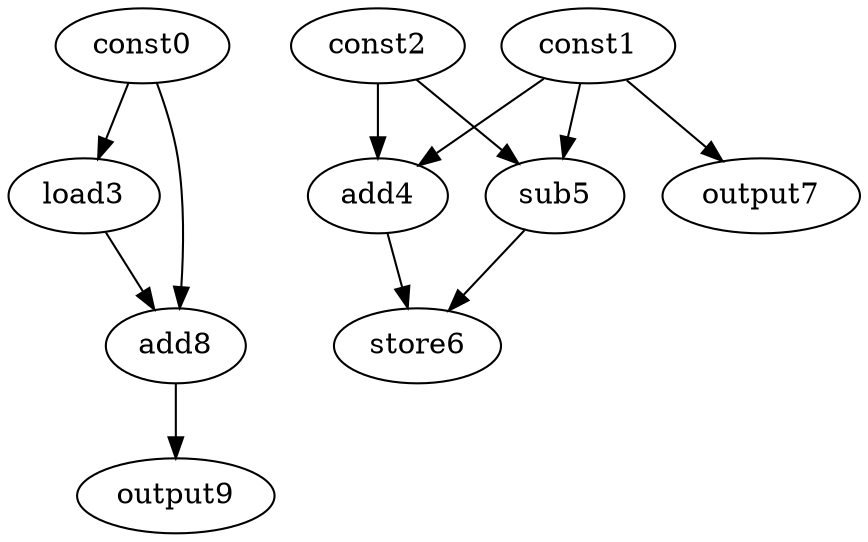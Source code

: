 digraph G { 
const0[opcode=const]; 
const1[opcode=const]; 
const2[opcode=const]; 
load3[opcode=load]; 
add4[opcode=add]; 
sub5[opcode=sub]; 
store6[opcode=store]; 
output7[opcode=output]; 
add8[opcode=add]; 
output9[opcode=output]; 
const0->load3[operand=0];
const1->add4[operand=0];
const2->add4[operand=1];
const1->sub5[operand=0];
const2->sub5[operand=1];
const1->output7[operand=0];
add4->store6[operand=0];
sub5->store6[operand=1];
const0->add8[operand=0];
load3->add8[operand=1];
add8->output9[operand=0];
}
